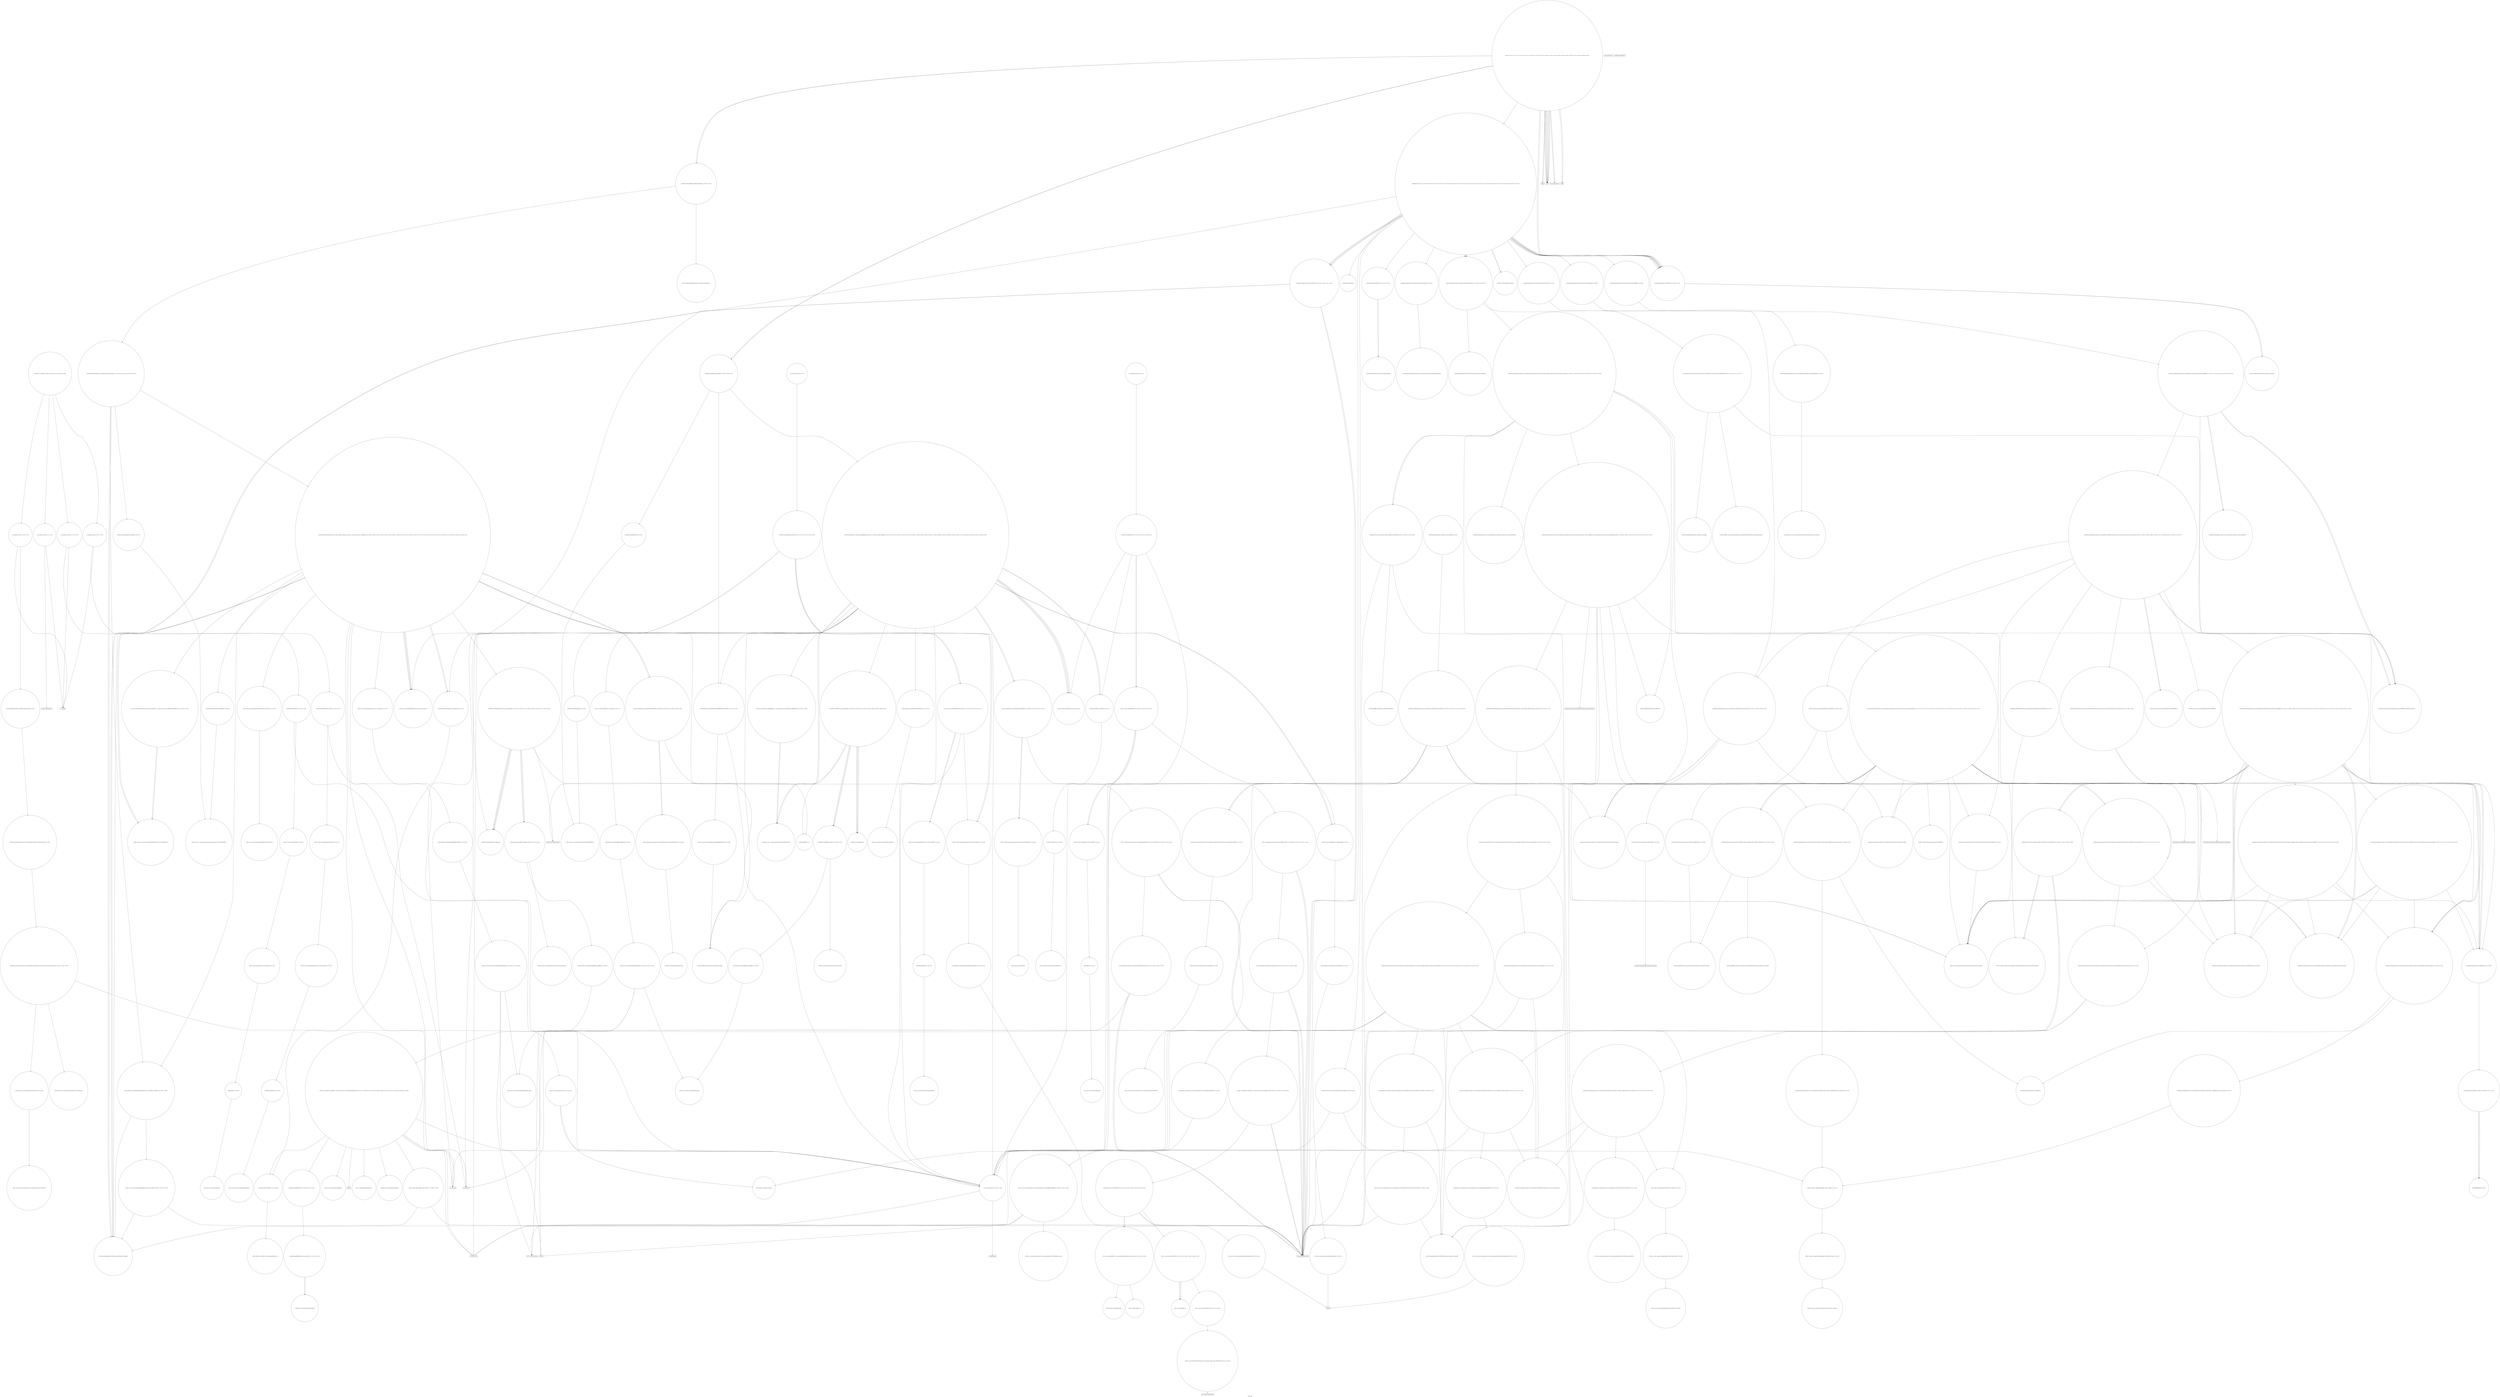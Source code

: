 digraph "Call Graph" {
	label="Call Graph";

	Node0x56372257bca0 [shape=record,shape=circle,label="{__cxx_global_var_init|{<s0>1|<s1>2}}"];
	Node0x56372257bca0:s0 -> Node0x56372257bd20[color=black];
	Node0x56372257bca0:s1 -> Node0x563722aa5620[color=black];
	Node0x563722aacee0 [shape=record,shape=circle,label="{_ZNKSt6vectorISt4pairIiiESaIS1_EE8max_sizeEv|{<s0>342|<s1>343}}"];
	Node0x563722aacee0:s0 -> Node0x563722aad0e0[color=black];
	Node0x563722aacee0:s1 -> Node0x563722aad060[color=black];
	Node0x563722aa6d20 [shape=record,shape=circle,label="{_ZN9__gnu_cxx13new_allocatorIiE10deallocateEPim|{<s0>156}}"];
	Node0x563722aa6d20:s0 -> Node0x563722aa84c0[color=black];
	Node0x563722aa5ba0 [shape=record,shape=circle,label="{_ZNSt6vectorIiSaIiEED2Ev|{<s0>22|<s1>23|<s2>24|<s3>25|<s4>26}}"];
	Node0x563722aa5ba0:s0 -> Node0x563722aa91c0[color=black];
	Node0x563722aa5ba0:s1 -> Node0x563722aa9140[color=black];
	Node0x563722aa5ba0:s2 -> Node0x563722aa9240[color=black];
	Node0x563722aa5ba0:s3 -> Node0x563722aa9240[color=black];
	Node0x563722aa5ba0:s4 -> Node0x563722aa6aa0[color=black];
	Node0x563722aa95c0 [shape=record,shape=circle,label="{_ZSt10_ConstructISt4pairIiiEJS1_EEvPT_DpOT0_|{<s0>368|<s1>369}}"];
	Node0x563722aa95c0:s0 -> Node0x563722aa8740[color=black];
	Node0x563722aa95c0:s1 -> Node0x563722aa60a0[color=black];
	Node0x563722aa7420 [shape=record,shape=circle,label="{_ZNSt8_Rb_treeISt4pairIS0_IiiES1_ES2_St9_IdentityIS2_ESt4lessIS2_ESaIS2_EE6_M_endEv}"];
	Node0x563722aa62a0 [shape=record,shape=circle,label="{_ZNSt6vectorIiSaIiEEixEm}"];
	Node0x563722aa9cc0 [shape=record,shape=circle,label="{_ZNKSt6vectorIiSaIiEE12_M_check_lenEmPKc|{<s0>399|<s1>400|<s2>401|<s3>402|<s4>403|<s5>404|<s6>405|<s7>406|<s8>407}}"];
	Node0x563722aa9cc0:s0 -> Node0x563722aaa040[color=black];
	Node0x563722aa9cc0:s1 -> Node0x563722aaa0c0[color=black];
	Node0x563722aa9cc0:s2 -> Node0x563722aacf60[color=black];
	Node0x563722aa9cc0:s3 -> Node0x563722aaa0c0[color=black];
	Node0x563722aa9cc0:s4 -> Node0x563722aaa0c0[color=black];
	Node0x563722aa9cc0:s5 -> Node0x563722aacfe0[color=black];
	Node0x563722aa9cc0:s6 -> Node0x563722aaa0c0[color=black];
	Node0x563722aa9cc0:s7 -> Node0x563722aaa040[color=black];
	Node0x563722aa9cc0:s8 -> Node0x563722aaa040[color=black];
	Node0x563722aa7b20 [shape=record,shape=circle,label="{_ZNK9__gnu_cxx16__aligned_membufISt4pairIS1_IiiES2_EE6_M_ptrEv|{<s0>214}}"];
	Node0x563722aa7b20:s0 -> Node0x563722aa7ba0[color=black];
	Node0x563722aa69a0 [shape=record,shape=circle,label="{_ZNSt15_Rb_tree_header8_M_resetEv}"];
	Node0x563722aaa3c0 [shape=record,shape=circle,label="{_ZN9__gnu_cxx13new_allocatorIiE8allocateEmPKv|{<s0>420|<s1>421|<s2>422}}"];
	Node0x563722aaa3c0:s0 -> Node0x563722aaa240[color=black];
	Node0x563722aaa3c0:s1 -> Node0x563722aaba60[color=black];
	Node0x563722aaa3c0:s2 -> Node0x563722aabae0[color=black];
	Node0x563722aaba60 [shape=record,shape=Mrecord,label="{_ZSt17__throw_bad_allocv}"];
	Node0x563722aa80c0 [shape=record,shape=circle,label="{_ZNSt16allocator_traitsISaISt13_Rb_tree_nodeISt4pairIS1_IiiES2_EEEE7destroyIS3_EEvRS5_PT_|{<s0>124}}"];
	Node0x563722aa80c0:s0 -> Node0x563722aa8240[color=black];
	Node0x563722aaaac0 [shape=record,shape=circle,label="{_ZNSt13move_iteratorIPiEC2ES0_}"];
	Node0x563722aac160 [shape=record,shape=circle,label="{_ZNSt8_Rb_treeISt4pairIS0_IiiES1_ES2_St9_IdentityIS2_ESt4lessIS2_ESaIS2_EE5eraseERKS2_|{<s0>241|<s1>242|<s2>243|<s3>244|<s4>245|<s5>246}}"];
	Node0x563722aac160:s0 -> Node0x563722aac1e0[color=black];
	Node0x563722aac160:s1 -> Node0x563722aac260[color=black];
	Node0x563722aac160:s2 -> Node0x563722aabee0[color=black];
	Node0x563722aac160:s3 -> Node0x563722aabee0[color=black];
	Node0x563722aac160:s4 -> Node0x563722aac2e0[color=black];
	Node0x563722aac160:s5 -> Node0x563722aac260[color=black];
	Node0x563722aa87c0 [shape=record,shape=circle,label="{_ZNSt12_Vector_baseISt4pairIiiESaIS1_EEC2Ev|{<s0>130}}"];
	Node0x563722aa87c0:s0 -> Node0x563722aa8840[color=black];
	Node0x563722aac860 [shape=record,shape=circle,label="{_ZNSt6vectorISt4pairIiiESaIS1_EE12emplace_backIJS1_EEEvDpOT_|{<s0>292|<s1>293|<s2>294|<s3>295|<s4>296}}"];
	Node0x563722aac860:s0 -> Node0x563722aa8740[color=black];
	Node0x563722aac860:s1 -> Node0x563722aac960[color=black];
	Node0x563722aac860:s2 -> Node0x563722aaca60[color=black];
	Node0x563722aac860:s3 -> Node0x563722aa8740[color=black];
	Node0x563722aac860:s4 -> Node0x563722aac9e0[color=black];
	Node0x563722aa8ec0 [shape=record,shape=circle,label="{_ZN9__gnu_cxx13new_allocatorISt4pairIiiEED2Ev}"];
	Node0x56372257bd20 [shape=record,shape=Mrecord,label="{_ZNSt8ios_base4InitC1Ev}"];
	Node0x563722aacf60 [shape=record,shape=Mrecord,label="{_ZSt20__throw_length_errorPKc}"];
	Node0x563722aa6da0 [shape=record,shape=circle,label="{_ZNSaIiED2Ev|{<s0>157}}"];
	Node0x563722aa6da0:s0 -> Node0x563722aa6e20[color=black];
	Node0x563722aa5c20 [shape=record,shape=circle,label="{_Z8dijkstraiiii|{<s0>27|<s1>28|<s2>29|<s3>30|<s4>31|<s5>32|<s6>33|<s7>34|<s8>35|<s9>36|<s10>37|<s11>38|<s12>39|<s13>40|<s14>41|<s15>42|<s16>43|<s17>44|<s18>45|<s19>46|<s20>47|<s21>48|<s22>49|<s23>50|<s24>51|<s25>52}}"];
	Node0x563722aa5c20:s0 -> Node0x563722aa5ca0[color=black];
	Node0x563722aa5c20:s1 -> Node0x563722aa5da0[color=black];
	Node0x563722aa5c20:s2 -> Node0x563722aa5e20[color=black];
	Node0x563722aa5c20:s3 -> Node0x563722aa5ea0[color=black];
	Node0x563722aa5c20:s4 -> Node0x563722aa5d20[color=black];
	Node0x563722aa5c20:s5 -> Node0x563722aa5f20[color=black];
	Node0x563722aa5c20:s6 -> Node0x563722aa5fa0[color=black];
	Node0x563722aa5c20:s7 -> Node0x563722aa6020[color=black];
	Node0x563722aa5c20:s8 -> Node0x563722aa60a0[color=black];
	Node0x563722aa5c20:s9 -> Node0x563722aa6120[color=black];
	Node0x563722aa5c20:s10 -> Node0x563722aa5e20[color=black];
	Node0x563722aa5c20:s11 -> Node0x563722aa5e20[color=black];
	Node0x563722aa5c20:s12 -> Node0x563722aa5ea0[color=black];
	Node0x563722aa5c20:s13 -> Node0x563722aa5d20[color=black];
	Node0x563722aa5c20:s14 -> Node0x563722aa5e20[color=black];
	Node0x563722aa5c20:s15 -> Node0x563722aa5e20[color=black];
	Node0x563722aa5c20:s16 -> Node0x563722aa5ea0[color=black];
	Node0x563722aa5c20:s17 -> Node0x563722aa5d20[color=black];
	Node0x563722aa5c20:s18 -> Node0x563722aa61a0[color=black];
	Node0x563722aa5c20:s19 -> Node0x563722aa6220[color=black];
	Node0x563722aa5c20:s20 -> Node0x563722aa6220[color=black];
	Node0x563722aa5c20:s21 -> Node0x563722aa62a0[color=black];
	Node0x563722aa5c20:s22 -> Node0x563722aa5e20[color=black];
	Node0x563722aa5c20:s23 -> Node0x563722aa5e20[color=black];
	Node0x563722aa5c20:s24 -> Node0x563722aa5ea0[color=black];
	Node0x563722aa5c20:s25 -> Node0x563722aa5d20[color=black];
	Node0x563722aa9640 [shape=record,shape=circle,label="{_ZSt11__addressofISt4pairIiiEEPT_RS2_}"];
	Node0x563722aa74a0 [shape=record,shape=circle,label="{_ZNKSt4lessISt4pairIS0_IiiES1_EEclERKS2_S5_|{<s0>199}}"];
	Node0x563722aa74a0:s0 -> Node0x563722aa78a0[color=black];
	Node0x563722aa6320 [shape=record,shape=circle,label="{main|{<s0>70|<s1>71|<s2>72|<s3>73|<s4>74|<s5>75|<s6>76|<s7>77|<s8>78|<s9>79|<s10>80|<s11>81|<s12>82|<s13>83|<s14>84|<s15>85|<s16>86|<s17>87|<s18>88|<s19>89|<s20>90}}"];
	Node0x563722aa6320:s0 -> Node0x563722aa63a0[color=black];
	Node0x563722aa6320:s1 -> Node0x563722aa63a0[color=black];
	Node0x563722aa6320:s2 -> Node0x563722aa6420[color=black];
	Node0x563722aa6320:s3 -> Node0x563722aa64a0[color=black];
	Node0x563722aa6320:s4 -> Node0x563722aa64a0[color=black];
	Node0x563722aa6320:s5 -> Node0x563722aa6420[color=black];
	Node0x563722aa6320:s6 -> Node0x563722aa6420[color=black];
	Node0x563722aa6320:s7 -> Node0x563722aa6420[color=black];
	Node0x563722aa6320:s8 -> Node0x563722aa6420[color=black];
	Node0x563722aa6320:s9 -> Node0x563722aa6420[color=black];
	Node0x563722aa6320:s10 -> Node0x563722aa5e20[color=black];
	Node0x563722aa6320:s11 -> Node0x563722aa6520[color=black];
	Node0x563722aa6320:s12 -> Node0x563722aa5e20[color=black];
	Node0x563722aa6320:s13 -> Node0x563722aa6520[color=black];
	Node0x563722aa6320:s14 -> Node0x563722aa65a0[color=black];
	Node0x563722aa6320:s15 -> Node0x563722aa65a0[color=black];
	Node0x563722aa6320:s16 -> Node0x563722aa6620[color=black];
	Node0x563722aa6320:s17 -> Node0x563722aa6420[color=black];
	Node0x563722aa6320:s18 -> Node0x563722aa6420[color=black];
	Node0x563722aa6320:s19 -> Node0x563722aa5c20[color=black];
	Node0x563722aa6320:s20 -> Node0x563722aa6620[color=black];
	Node0x563722aa9d40 [shape=record,shape=circle,label="{_ZN9__gnu_cxxmiIPiSt6vectorIiSaIiEEEENS_17__normal_iteratorIT_T0_E15difference_typeERKS8_SB_|{<s0>408|<s1>409}}"];
	Node0x563722aa9d40:s0 -> Node0x563722aa9f40[color=black];
	Node0x563722aa9d40:s1 -> Node0x563722aa9f40[color=black];
	Node0x563722aa7ba0 [shape=record,shape=circle,label="{_ZNK9__gnu_cxx16__aligned_membufISt4pairIS1_IiiES2_EE7_M_addrEv}"];
	Node0x563722aa6a20 [shape=record,shape=Mrecord,label="{__gxx_personality_v0}"];
	Node0x563722aaa440 [shape=record,shape=circle,label="{_ZSt22__uninitialized_copy_aISt13move_iteratorIPiES1_iET0_T_S4_S3_RSaIT1_E|{<s0>423|<s1>424|<s2>425}}"];
	Node0x563722aaa440:s0 -> Node0x563722aa60a0[color=black];
	Node0x563722aaa440:s1 -> Node0x563722aa60a0[color=black];
	Node0x563722aaa440:s2 -> Node0x563722aaa540[color=black];
	Node0x563722aabae0 [shape=record,shape=Mrecord,label="{_Znwm}"];
	Node0x563722aa8140 [shape=record,shape=circle,label="{_ZNSt8_Rb_treeISt4pairIS0_IiiES1_ES2_St9_IdentityIS2_ESt4lessIS2_ESaIS2_EE21_M_get_Node_allocatorEv}"];
	Node0x563722aaab40 [shape=record,shape=circle,label="{_ZN9__gnu_cxx13new_allocatorIiE7destroyIiEEvPT_}"];
	Node0x563722aac1e0 [shape=record,shape=circle,label="{_ZNSt8_Rb_treeISt4pairIS0_IiiES1_ES2_St9_IdentityIS2_ESt4lessIS2_ESaIS2_EE11equal_rangeERKS2_|{<s0>247|<s1>248|<s2>249|<s3>250|<s4>251|<s5>252|<s6>253|<s7>254|<s8>255|<s9>256|<s10>257|<s11>258|<s12>259|<s13>260|<s14>261|<s15>262}}"];
	Node0x563722aac1e0:s0 -> Node0x563722aa7d40[color=black];
	Node0x563722aac1e0:s1 -> Node0x563722aa7420[color=black];
	Node0x563722aac1e0:s2 -> Node0x563722aa7520[color=black];
	Node0x563722aac1e0:s3 -> Node0x563722aa74a0[color=black];
	Node0x563722aac1e0:s4 -> Node0x563722aa7e40[color=black];
	Node0x563722aac1e0:s5 -> Node0x563722aa7520[color=black];
	Node0x563722aac1e0:s6 -> Node0x563722aa74a0[color=black];
	Node0x563722aac1e0:s7 -> Node0x563722aa7ec0[color=black];
	Node0x563722aac1e0:s8 -> Node0x563722aa7ec0[color=black];
	Node0x563722aac1e0:s9 -> Node0x563722aa7e40[color=black];
	Node0x563722aac1e0:s10 -> Node0x563722aac360[color=black];
	Node0x563722aac1e0:s11 -> Node0x563722aac3e0[color=black];
	Node0x563722aac1e0:s12 -> Node0x563722aac460[color=black];
	Node0x563722aac1e0:s13 -> Node0x563722aa73a0[color=black];
	Node0x563722aac1e0:s14 -> Node0x563722aa73a0[color=black];
	Node0x563722aac1e0:s15 -> Node0x563722aac460[color=black];
	Node0x563722aa8840 [shape=record,shape=circle,label="{_ZNSt12_Vector_baseISt4pairIiiESaIS1_EE12_Vector_implC2Ev|{<s0>131}}"];
	Node0x563722aa8840:s0 -> Node0x563722aa88c0[color=black];
	Node0x563722aac8e0 [shape=record,shape=circle,label="{_ZSt4moveIRSt4pairIiiEEONSt16remove_referenceIT_E4typeEOS4_}"];
	Node0x563722aa8f40 [shape=record,shape=circle,label="{_ZNSt12_Vector_baseIiSaIiEEC2Ev|{<s0>144}}"];
	Node0x563722aa8f40:s0 -> Node0x563722aa8fc0[color=black];
	Node0x563722aa55a0 [shape=record,shape=Mrecord,label="{_ZNSt8ios_base4InitD1Ev}"];
	Node0x563722aacfe0 [shape=record,shape=circle,label="{_ZSt3maxImERKT_S2_S2_}"];
	Node0x563722aa6e20 [shape=record,shape=circle,label="{_ZN9__gnu_cxx13new_allocatorIiED2Ev}"];
	Node0x563722aa5ca0 [shape=record,shape=circle,label="{_ZNSt3setISt4pairIS0_IiiES1_ESt4lessIS2_ESaIS2_EE5clearEv|{<s0>53}}"];
	Node0x563722aa5ca0:s0 -> Node0x563722aa6ea0[color=black];
	Node0x563722aa96c0 [shape=record,shape=circle,label="{_ZNKSt13move_iteratorIPSt4pairIiiEEdeEv}"];
	Node0x563722aa7520 [shape=record,shape=circle,label="{_ZNSt8_Rb_treeISt4pairIS0_IiiES1_ES2_St9_IdentityIS2_ESt4lessIS2_ESaIS2_EE6_S_keyEPKSt13_Rb_tree_nodeIS2_E|{<s0>200|<s1>201}}"];
	Node0x563722aa7520:s0 -> Node0x563722aa7a20[color=black];
	Node0x563722aa7520:s1 -> Node0x563722aa79a0[color=black];
	Node0x563722aa63a0 [shape=record,shape=Mrecord,label="{freopen}"];
	Node0x563722aa9dc0 [shape=record,shape=circle,label="{_ZNSt6vectorIiSaIiEE5beginEv|{<s0>410}}"];
	Node0x563722aa9dc0:s0 -> Node0x563722aaa2c0[color=black];
	Node0x563722aa7c20 [shape=record,shape=circle,label="{_ZSt7forwardIRPSt13_Rb_tree_nodeISt4pairIS1_IiiES2_EEEOT_RNSt16remove_referenceIS7_E4typeE}"];
	Node0x563722aa6aa0 [shape=record,shape=circle,label="{__clang_call_terminate|{<s0>103|<s1>104}}"];
	Node0x563722aa6aa0:s0 -> Node0x563722aa6b20[color=black];
	Node0x563722aa6aa0:s1 -> Node0x563722aa6ba0[color=black];
	Node0x563722aaa4c0 [shape=record,shape=circle,label="{_ZSt32__make_move_if_noexcept_iteratorIiSt13move_iteratorIPiEET0_PT_|{<s0>426}}"];
	Node0x563722aaa4c0:s0 -> Node0x563722aaaac0[color=black];
	Node0x563722aabb60 [shape=record,shape=circle,label="{_ZNSt16allocator_traitsISaISt13_Rb_tree_nodeISt4pairIS1_IiiES2_EEEE9constructIS3_JS3_EEEvRS5_PT_DpOT0_|{<s0>236|<s1>237}}"];
	Node0x563722aabb60:s0 -> Node0x563722aa72a0[color=black];
	Node0x563722aabb60:s1 -> Node0x563722aabce0[color=black];
	Node0x563722aa81c0 [shape=record,shape=circle,label="{_ZNSt13_Rb_tree_nodeISt4pairIS0_IiiES1_EE9_M_valptrEv|{<s0>125}}"];
	Node0x563722aa81c0:s0 -> Node0x563722aa82c0[color=black];
	Node0x563722aaabc0 [shape=record,shape=circle,label="{_GLOBAL__sub_I_sgtlaugh_1_0.cpp|{<s0>446|<s1>447|<s2>448|<s3>449}}"];
	Node0x563722aaabc0:s0 -> Node0x56372257bca0[color=black];
	Node0x563722aaabc0:s1 -> Node0x563722aa56a0[color=black];
	Node0x563722aaabc0:s2 -> Node0x563722aa5820[color=black];
	Node0x563722aaabc0:s3 -> Node0x563722aa5a20[color=black];
	Node0x563722aac260 [shape=record,shape=circle,label="{_ZNKSt8_Rb_treeISt4pairIS0_IiiES1_ES2_St9_IdentityIS2_ESt4lessIS2_ESaIS2_EE4sizeEv}"];
	Node0x563722aa88c0 [shape=record,shape=circle,label="{_ZNSaISt4pairIiiEEC2Ev|{<s0>132}}"];
	Node0x563722aa88c0:s0 -> Node0x563722aa8940[color=black];
	Node0x563722aac960 [shape=record,shape=circle,label="{_ZNSt16allocator_traitsISaISt4pairIiiEEE9constructIS1_JS1_EEEvRS2_PT_DpOT0_|{<s0>297|<s1>298}}"];
	Node0x563722aac960:s0 -> Node0x563722aa8740[color=black];
	Node0x563722aac960:s1 -> Node0x563722aacae0[color=black];
	Node0x563722aa8fc0 [shape=record,shape=circle,label="{_ZNSt12_Vector_baseIiSaIiEE12_Vector_implC2Ev|{<s0>145}}"];
	Node0x563722aa8fc0:s0 -> Node0x563722aa9040[color=black];
	Node0x563722aa5620 [shape=record,shape=Mrecord,label="{__cxa_atexit}"];
	Node0x563722aad060 [shape=record,shape=circle,label="{_ZNSt16allocator_traitsISaISt4pairIiiEEE8max_sizeERKS2_|{<s0>344}}"];
	Node0x563722aad060:s0 -> Node0x563722aad160[color=black];
	Node0x563722aa6ea0 [shape=record,shape=circle,label="{_ZNSt8_Rb_treeISt4pairIS0_IiiES1_ES2_St9_IdentityIS2_ESt4lessIS2_ESaIS2_EE5clearEv|{<s0>158|<s1>159|<s2>160|<s3>161}}"];
	Node0x563722aa6ea0:s0 -> Node0x563722aa7d40[color=black];
	Node0x563722aa6ea0:s1 -> Node0x563722aa7cc0[color=black];
	Node0x563722aa6ea0:s2 -> Node0x563722aa69a0[color=black];
	Node0x563722aa6ea0:s3 -> Node0x563722aa6aa0[color=black];
	Node0x563722aa5d20 [shape=record,shape=circle,label="{_ZNSt3setISt4pairIS0_IiiES1_ESt4lessIS2_ESaIS2_EE6insertEOS2_|{<s0>54|<s1>55|<s2>56}}"];
	Node0x563722aa5d20:s0 -> Node0x563722aa6fa0[color=black];
	Node0x563722aa5d20:s1 -> Node0x563722aa6f20[color=black];
	Node0x563722aa5d20:s2 -> Node0x563722aa7020[color=black];
	Node0x563722aa9740 [shape=record,shape=circle,label="{_ZNSt13move_iteratorIPSt4pairIiiEEppEv}"];
	Node0x563722aa75a0 [shape=record,shape=circle,label="{_ZNKSt17_Rb_tree_iteratorISt4pairIS0_IiiES1_EEeqERKS3_}"];
	Node0x563722aa6420 [shape=record,shape=Mrecord,label="{scanf}"];
	Node0x563722aa9e40 [shape=record,shape=circle,label="{_ZNSt12_Vector_baseIiSaIiEE11_M_allocateEm|{<s0>411}}"];
	Node0x563722aa9e40:s0 -> Node0x563722aaa340[color=black];
	Node0x563722aab4e0 [shape=record,shape=circle,label="{_ZSt7forwardIRPSt18_Rb_tree_node_baseEOT_RNSt16remove_referenceIS3_E4typeE}"];
	Node0x563722aa6b20 [shape=record,shape=Mrecord,label="{__cxa_begin_catch}"];
	Node0x563722aaa540 [shape=record,shape=circle,label="{_ZSt18uninitialized_copyISt13move_iteratorIPiES1_ET0_T_S4_S3_|{<s0>427|<s1>428|<s2>429}}"];
	Node0x563722aaa540:s0 -> Node0x563722aa60a0[color=black];
	Node0x563722aaa540:s1 -> Node0x563722aa60a0[color=black];
	Node0x563722aaa540:s2 -> Node0x563722aaa5c0[color=black];
	Node0x563722aabbe0 [shape=record,shape=Mrecord,label="{__cxa_rethrow}"];
	Node0x563722aa8240 [shape=record,shape=circle,label="{_ZN9__gnu_cxx13new_allocatorISt13_Rb_tree_nodeISt4pairIS2_IiiES3_EEE7destroyIS4_EEvPT_}"];
	Node0x563722aac2e0 [shape=record,shape=circle,label="{_ZNSt8_Rb_treeISt4pairIS0_IiiES1_ES2_St9_IdentityIS2_ESt4lessIS2_ESaIS2_EE12_M_erase_auxESt23_Rb_tree_const_iteratorIS2_ESA_|{<s0>263|<s1>264|<s2>265|<s3>266|<s4>267|<s5>268|<s6>269|<s7>270|<s8>271|<s9>272}}"];
	Node0x563722aac2e0:s0 -> Node0x563722aa7620[color=black];
	Node0x563722aac2e0:s1 -> Node0x563722aabee0[color=black];
	Node0x563722aac2e0:s2 -> Node0x563722aac4e0[color=black];
	Node0x563722aac2e0:s3 -> Node0x563722aac560[color=black];
	Node0x563722aac2e0:s4 -> Node0x563722aabee0[color=black];
	Node0x563722aac2e0:s5 -> Node0x563722aac4e0[color=black];
	Node0x563722aac2e0:s6 -> Node0x563722aa6ea0[color=black];
	Node0x563722aac2e0:s7 -> Node0x563722aac5e0[color=black];
	Node0x563722aac2e0:s8 -> Node0x563722aac6e0[color=black];
	Node0x563722aac2e0:s9 -> Node0x563722aac660[color=black];
	Node0x563722aa8940 [shape=record,shape=circle,label="{_ZN9__gnu_cxx13new_allocatorISt4pairIiiEEC2Ev}"];
	Node0x563722aac9e0 [shape=record,shape=circle,label="{_ZNSt6vectorISt4pairIiiESaIS1_EE17_M_realloc_insertIJS1_EEEvN9__gnu_cxx17__normal_iteratorIPS1_S3_EEDpOT_|{<s0>299|<s1>300|<s2>301|<s3>302|<s4>303|<s5>304|<s6>305|<s7>306|<s8>307|<s9>308|<s10>309|<s11>310|<s12>311|<s13>312|<s14>313|<s15>314|<s16>315|<s17>316|<s18>317|<s19>318|<s20>319|<s21>320|<s22>321}}"];
	Node0x563722aac9e0:s0 -> Node0x563722aacb60[color=black];
	Node0x563722aac9e0:s1 -> Node0x563722aacc60[color=black];
	Node0x563722aac9e0:s2 -> Node0x563722aacbe0[color=black];
	Node0x563722aac9e0:s3 -> Node0x563722aacce0[color=black];
	Node0x563722aac9e0:s4 -> Node0x563722aa8740[color=black];
	Node0x563722aac9e0:s5 -> Node0x563722aac960[color=black];
	Node0x563722aac9e0:s6 -> Node0x563722aacde0[color=black];
	Node0x563722aac9e0:s7 -> Node0x563722aa8a40[color=black];
	Node0x563722aac9e0:s8 -> Node0x563722aacd60[color=black];
	Node0x563722aac9e0:s9 -> Node0x563722aacde0[color=black];
	Node0x563722aac9e0:s10 -> Node0x563722aa8a40[color=black];
	Node0x563722aac9e0:s11 -> Node0x563722aacd60[color=black];
	Node0x563722aac9e0:s12 -> Node0x563722aa6b20[color=black];
	Node0x563722aac9e0:s13 -> Node0x563722aace60[color=black];
	Node0x563722aac9e0:s14 -> Node0x563722aabc60[color=black];
	Node0x563722aac9e0:s15 -> Node0x563722aa8a40[color=black];
	Node0x563722aac9e0:s16 -> Node0x563722aa89c0[color=black];
	Node0x563722aac9e0:s17 -> Node0x563722aa8c40[color=black];
	Node0x563722aac9e0:s18 -> Node0x563722aabbe0[color=black];
	Node0x563722aac9e0:s19 -> Node0x563722aa8a40[color=black];
	Node0x563722aac9e0:s20 -> Node0x563722aa89c0[color=black];
	Node0x563722aac9e0:s21 -> Node0x563722aa8c40[color=black];
	Node0x563722aac9e0:s22 -> Node0x563722aa6aa0[color=black];
	Node0x563722aa9040 [shape=record,shape=circle,label="{_ZNSaIiEC2Ev|{<s0>146}}"];
	Node0x563722aa9040:s0 -> Node0x563722aa90c0[color=black];
	Node0x563722aa56a0 [shape=record,shape=circle,label="{__cxx_global_var_init.1|{<s0>3|<s1>4}}"];
	Node0x563722aa56a0:s0 -> Node0x563722aa5720[color=black];
	Node0x563722aa56a0:s1 -> Node0x563722aa5620[color=black];
	Node0x563722aad0e0 [shape=record,shape=circle,label="{_ZNKSt12_Vector_baseISt4pairIiiESaIS1_EE19_M_get_Tp_allocatorEv}"];
	Node0x563722aa6f20 [shape=record,shape=circle,label="{_ZNSt8_Rb_treeISt4pairIS0_IiiES1_ES2_St9_IdentityIS2_ESt4lessIS2_ESaIS2_EE16_M_insert_uniqueIS2_EES0_ISt17_Rb_tree_iteratorIS2_EbEOT_|{<s0>162|<s1>163|<s2>164|<s3>165|<s4>166|<s5>167|<s6>168|<s7>169}}"];
	Node0x563722aa6f20:s0 -> Node0x563722aa7120[color=black];
	Node0x563722aa6f20:s1 -> Node0x563722aa70a0[color=black];
	Node0x563722aa6f20:s2 -> Node0x563722aa71a0[color=black];
	Node0x563722aa6f20:s3 -> Node0x563722aa72a0[color=black];
	Node0x563722aa6f20:s4 -> Node0x563722aa7220[color=black];
	Node0x563722aa6f20:s5 -> Node0x563722aa7320[color=black];
	Node0x563722aa6f20:s6 -> Node0x563722aa73a0[color=black];
	Node0x563722aa6f20:s7 -> Node0x563722aa7320[color=black];
	Node0x563722aa5da0 [shape=record,shape=circle,label="{_ZNSt4pairIiiEC2IiiLb1EEEOT_OT0_|{<s0>57|<s1>58}}"];
	Node0x563722aa5da0:s0 -> Node0x563722aa8640[color=black];
	Node0x563722aa5da0:s1 -> Node0x563722aa8640[color=black];
	Node0x563722aa97c0 [shape=record,shape=Mrecord,label="{llvm.trap}"];
	Node0x563722aa7620 [shape=record,shape=circle,label="{_ZNSt8_Rb_treeISt4pairIS0_IiiES1_ES2_St9_IdentityIS2_ESt4lessIS2_ESaIS2_EE5beginEv|{<s0>202}}"];
	Node0x563722aa7620:s0 -> Node0x563722aa73a0[color=black];
	Node0x563722aa64a0 [shape=record,shape=Mrecord,label="{llvm.memset.p0i8.i64}"];
	Node0x563722aa9ec0 [shape=record,shape=circle,label="{_ZSt34__uninitialized_move_if_noexcept_aIPiS0_SaIiEET0_T_S3_S2_RT1_|{<s0>412|<s1>413|<s2>414}}"];
	Node0x563722aa9ec0:s0 -> Node0x563722aaa4c0[color=black];
	Node0x563722aa9ec0:s1 -> Node0x563722aaa4c0[color=black];
	Node0x563722aa9ec0:s2 -> Node0x563722aaa440[color=black];
	Node0x563722aab560 [shape=record,shape=Mrecord,label="{_ZSt18_Rb_tree_decrementPSt18_Rb_tree_node_base}"];
	Node0x563722aa6ba0 [shape=record,shape=Mrecord,label="{_ZSt9terminatev}"];
	Node0x563722aaa5c0 [shape=record,shape=circle,label="{_ZNSt20__uninitialized_copyILb1EE13__uninit_copyISt13move_iteratorIPiES3_EET0_T_S6_S5_|{<s0>430|<s1>431|<s2>432}}"];
	Node0x563722aaa5c0:s0 -> Node0x563722aa60a0[color=black];
	Node0x563722aaa5c0:s1 -> Node0x563722aa60a0[color=black];
	Node0x563722aaa5c0:s2 -> Node0x563722aaa640[color=black];
	Node0x563722aabc60 [shape=record,shape=Mrecord,label="{__cxa_end_catch}"];
	Node0x563722aa82c0 [shape=record,shape=circle,label="{_ZN9__gnu_cxx16__aligned_membufISt4pairIS1_IiiES2_EE6_M_ptrEv|{<s0>126}}"];
	Node0x563722aa82c0:s0 -> Node0x563722aa8340[color=black];
	Node0x563722aac360 [shape=record,shape=circle,label="{_ZNSt8_Rb_treeISt4pairIS0_IiiES1_ES2_St9_IdentityIS2_ESt4lessIS2_ESaIS2_EE14_M_lower_boundEPSt13_Rb_tree_nodeIS2_EPSt18_Rb_tree_node_baseRKS2_|{<s0>273|<s1>274|<s2>275|<s3>276|<s4>277}}"];
	Node0x563722aac360:s0 -> Node0x563722aa7520[color=black];
	Node0x563722aac360:s1 -> Node0x563722aa74a0[color=black];
	Node0x563722aac360:s2 -> Node0x563722aa7ec0[color=black];
	Node0x563722aac360:s3 -> Node0x563722aa7e40[color=black];
	Node0x563722aac360:s4 -> Node0x563722aa73a0[color=black];
	Node0x563722aa89c0 [shape=record,shape=circle,label="{_ZSt8_DestroyIPSt4pairIiiES1_EvT_S3_RSaIT0_E|{<s0>133}}"];
	Node0x563722aa89c0:s0 -> Node0x563722aa8b40[color=black];
	Node0x563722aaca60 [shape=record,shape=circle,label="{_ZNSt6vectorISt4pairIiiESaIS1_EE3endEv|{<s0>322}}"];
	Node0x563722aaca60:s0 -> Node0x563722aad1e0[color=black];
	Node0x563722aa90c0 [shape=record,shape=circle,label="{_ZN9__gnu_cxx13new_allocatorIiEC2Ev}"];
	Node0x563722aa5720 [shape=record,shape=circle,label="{_ZNSt3setISt4pairIS0_IiiES1_ESt4lessIS2_ESaIS2_EEC2Ev|{<s0>5}}"];
	Node0x563722aa5720:s0 -> Node0x563722aa66a0[color=black];
	Node0x563722aad160 [shape=record,shape=circle,label="{_ZNK9__gnu_cxx13new_allocatorISt4pairIiiEE8max_sizeEv}"];
	Node0x563722aa6fa0 [shape=record,shape=circle,label="{_ZSt4moveIRSt4pairIS0_IiiES1_EEONSt16remove_referenceIT_E4typeEOS5_}"];
	Node0x563722aa5e20 [shape=record,shape=circle,label="{_ZNSt4pairIiiEC2IRiS2_Lb1EEEOT_OT0_|{<s0>59|<s1>60}}"];
	Node0x563722aa5e20:s0 -> Node0x563722aa86c0[color=black];
	Node0x563722aa5e20:s1 -> Node0x563722aa86c0[color=black];
	Node0x563722aa9840 [shape=record,shape=circle,label="{_ZSteqIPSt4pairIiiEEbRKSt13move_iteratorIT_ES7_|{<s0>370|<s1>371}}"];
	Node0x563722aa9840:s0 -> Node0x563722aa98c0[color=black];
	Node0x563722aa9840:s1 -> Node0x563722aa98c0[color=black];
	Node0x563722aa76a0 [shape=record,shape=circle,label="{_ZNSt4pairIPSt18_Rb_tree_node_baseS1_EC2IRPSt13_Rb_tree_nodeIS_IS_IiiES5_EERS1_Lb1EEEOT_OT0_|{<s0>203|<s1>204}}"];
	Node0x563722aa76a0:s0 -> Node0x563722aa7c20[color=black];
	Node0x563722aa76a0:s1 -> Node0x563722aab4e0[color=black];
	Node0x563722aa6520 [shape=record,shape=circle,label="{_ZNSt6vectorISt4pairIiiESaIS1_EE9push_backEOS1_|{<s0>91|<s1>92}}"];
	Node0x563722aa6520:s0 -> Node0x563722aac8e0[color=black];
	Node0x563722aa6520:s1 -> Node0x563722aac860[color=black];
	Node0x563722aa9f40 [shape=record,shape=circle,label="{_ZNK9__gnu_cxx17__normal_iteratorIPiSt6vectorIiSaIiEEE4baseEv}"];
	Node0x563722aab5e0 [shape=record,shape=circle,label="{_ZNSt8_Rb_treeISt4pairIS0_IiiES1_ES2_St9_IdentityIS2_ESt4lessIS2_ESaIS2_EE8_S_valueEPKSt18_Rb_tree_node_base|{<s0>215}}"];
	Node0x563722aab5e0:s0 -> Node0x563722aa7aa0[color=black];
	Node0x563722aa6c20 [shape=record,shape=circle,label="{_ZNSt8_Rb_treeISt4pairIS0_IiiES1_ES2_St9_IdentityIS2_ESt4lessIS2_ESaIS2_EED2Ev|{<s0>105|<s1>106|<s2>107|<s3>108|<s4>109}}"];
	Node0x563722aa6c20:s0 -> Node0x563722aa7d40[color=black];
	Node0x563722aa6c20:s1 -> Node0x563722aa7cc0[color=black];
	Node0x563722aa6c20:s2 -> Node0x563722aa7dc0[color=black];
	Node0x563722aa6c20:s3 -> Node0x563722aa7dc0[color=black];
	Node0x563722aa6c20:s4 -> Node0x563722aa6aa0[color=black];
	Node0x563722aaa640 [shape=record,shape=circle,label="{_ZSt4copyISt13move_iteratorIPiES1_ET0_T_S4_S3_|{<s0>433|<s1>434|<s2>435|<s3>436|<s4>437}}"];
	Node0x563722aaa640:s0 -> Node0x563722aa60a0[color=black];
	Node0x563722aaa640:s1 -> Node0x563722aaa740[color=black];
	Node0x563722aaa640:s2 -> Node0x563722aa60a0[color=black];
	Node0x563722aaa640:s3 -> Node0x563722aaa740[color=black];
	Node0x563722aaa640:s4 -> Node0x563722aaa6c0[color=black];
	Node0x563722aabce0 [shape=record,shape=circle,label="{_ZN9__gnu_cxx13new_allocatorISt13_Rb_tree_nodeISt4pairIS2_IiiES3_EEE9constructIS4_JS4_EEEvPT_DpOT0_|{<s0>238|<s1>239}}"];
	Node0x563722aabce0:s0 -> Node0x563722aa72a0[color=black];
	Node0x563722aabce0:s1 -> Node0x563722aa60a0[color=black];
	Node0x563722aa8340 [shape=record,shape=circle,label="{_ZN9__gnu_cxx16__aligned_membufISt4pairIS1_IiiES2_EE7_M_addrEv}"];
	Node0x563722aac3e0 [shape=record,shape=circle,label="{_ZNSt8_Rb_treeISt4pairIS0_IiiES1_ES2_St9_IdentityIS2_ESt4lessIS2_ESaIS2_EE14_M_upper_boundEPSt13_Rb_tree_nodeIS2_EPSt18_Rb_tree_node_baseRKS2_|{<s0>278|<s1>279|<s2>280|<s3>281|<s4>282}}"];
	Node0x563722aac3e0:s0 -> Node0x563722aa7520[color=black];
	Node0x563722aac3e0:s1 -> Node0x563722aa74a0[color=black];
	Node0x563722aac3e0:s2 -> Node0x563722aa7ec0[color=black];
	Node0x563722aac3e0:s3 -> Node0x563722aa7e40[color=black];
	Node0x563722aac3e0:s4 -> Node0x563722aa73a0[color=black];
	Node0x563722aa8a40 [shape=record,shape=circle,label="{_ZNSt12_Vector_baseISt4pairIiiESaIS1_EE19_M_get_Tp_allocatorEv}"];
	Node0x563722aacae0 [shape=record,shape=circle,label="{_ZN9__gnu_cxx13new_allocatorISt4pairIiiEE9constructIS2_JS2_EEEvPT_DpOT0_|{<s0>323|<s1>324}}"];
	Node0x563722aacae0:s0 -> Node0x563722aa8740[color=black];
	Node0x563722aacae0:s1 -> Node0x563722aa60a0[color=black];
	Node0x563722aa9140 [shape=record,shape=circle,label="{_ZSt8_DestroyIPiiEvT_S1_RSaIT0_E|{<s0>147}}"];
	Node0x563722aa9140:s0 -> Node0x563722aa92c0[color=black];
	Node0x563722aa57a0 [shape=record,shape=circle,label="{_ZNSt3setISt4pairIS0_IiiES1_ESt4lessIS2_ESaIS2_EED2Ev|{<s0>6}}"];
	Node0x563722aa57a0:s0 -> Node0x563722aa6c20[color=black];
	Node0x563722aad1e0 [shape=record,shape=circle,label="{_ZN9__gnu_cxx17__normal_iteratorIPSt4pairIiiESt6vectorIS2_SaIS2_EEEC2ERKS3_}"];
	Node0x563722aa7020 [shape=record,shape=circle,label="{_ZNSt4pairISt23_Rb_tree_const_iteratorIS_IS_IiiES1_EEbEC2IRSt17_Rb_tree_iteratorIS2_ERbLb1EEEOT_OT0_|{<s0>170|<s1>171|<s2>172}}"];
	Node0x563722aa7020:s0 -> Node0x563722aabe60[color=black];
	Node0x563722aa7020:s1 -> Node0x563722aabee0[color=black];
	Node0x563722aa7020:s2 -> Node0x563722aabf60[color=black];
	Node0x563722aa5ea0 [shape=record,shape=circle,label="{_ZNSt4pairIS_IiiES0_EC2IS0_S0_Lb1EEEOT_OT0_|{<s0>61|<s1>62|<s2>63|<s3>64}}"];
	Node0x563722aa5ea0:s0 -> Node0x563722aa8740[color=black];
	Node0x563722aa5ea0:s1 -> Node0x563722aa60a0[color=black];
	Node0x563722aa5ea0:s2 -> Node0x563722aa8740[color=black];
	Node0x563722aa5ea0:s3 -> Node0x563722aa60a0[color=black];
	Node0x563722aa98c0 [shape=record,shape=circle,label="{_ZNKSt13move_iteratorIPSt4pairIiiEE4baseEv}"];
	Node0x563722aa7720 [shape=record,shape=circle,label="{_ZNSt17_Rb_tree_iteratorISt4pairIS0_IiiES1_EEmmEv|{<s0>205}}"];
	Node0x563722aa7720:s0 -> Node0x563722aab560[color=black];
	Node0x563722aa65a0 [shape=record,shape=circle,label="{_ZNSt6vectorIiSaIiEE9push_backERKi|{<s0>93|<s1>94|<s2>95}}"];
	Node0x563722aa65a0:s0 -> Node0x563722aa9a40[color=black];
	Node0x563722aa65a0:s1 -> Node0x563722aa9b40[color=black];
	Node0x563722aa65a0:s2 -> Node0x563722aa9ac0[color=black];
	Node0x563722aa9fc0 [shape=record,shape=circle,label="{_ZNSt16allocator_traitsISaIiEE7destroyIiEEvRS0_PT_|{<s0>415}}"];
	Node0x563722aa9fc0:s0 -> Node0x563722aaab40[color=black];
	Node0x563722aab660 [shape=record,shape=circle,label="{_ZNKSt8_Rb_treeISt4pairIS0_IiiES1_ES2_St9_IdentityIS2_ESt4lessIS2_ESaIS2_EE11_Alloc_nodeclIS2_EEPSt13_Rb_tree_nodeIS2_EOT_|{<s0>216|<s1>217}}"];
	Node0x563722aab660:s0 -> Node0x563722aa72a0[color=black];
	Node0x563722aab660:s1 -> Node0x563722aab760[color=black];
	Node0x563722aa7cc0 [shape=record,shape=circle,label="{_ZNSt8_Rb_treeISt4pairIS0_IiiES1_ES2_St9_IdentityIS2_ESt4lessIS2_ESaIS2_EE8_M_eraseEPSt13_Rb_tree_nodeIS2_E|{<s0>110|<s1>111|<s2>112|<s3>113}}"];
	Node0x563722aa7cc0:s0 -> Node0x563722aa7e40[color=black];
	Node0x563722aa7cc0:s1 -> Node0x563722aa7cc0[color=black];
	Node0x563722aa7cc0:s2 -> Node0x563722aa7ec0[color=black];
	Node0x563722aa7cc0:s3 -> Node0x563722aa7f40[color=black];
	Node0x563722aaa6c0 [shape=record,shape=circle,label="{_ZSt14__copy_move_a2ILb1EPiS0_ET1_T0_S2_S1_|{<s0>438|<s1>439|<s2>440|<s3>441}}"];
	Node0x563722aaa6c0:s0 -> Node0x563722aaa840[color=black];
	Node0x563722aaa6c0:s1 -> Node0x563722aaa840[color=black];
	Node0x563722aaa6c0:s2 -> Node0x563722aaa840[color=black];
	Node0x563722aaa6c0:s3 -> Node0x563722aaa7c0[color=black];
	Node0x563722aabd60 [shape=record,shape=circle,label="{_ZSt7forwardISt17_Rb_tree_iteratorISt4pairIS1_IiiES2_EEEOT_RNSt16remove_referenceIS5_E4typeE}"];
	Node0x563722aa83c0 [shape=record,shape=circle,label="{_ZNSt16allocator_traitsISaISt13_Rb_tree_nodeISt4pairIS1_IiiES2_EEEE10deallocateERS5_PS4_m|{<s0>127}}"];
	Node0x563722aa83c0:s0 -> Node0x563722aa8440[color=black];
	Node0x563722aac460 [shape=record,shape=circle,label="{_ZNSt4pairISt17_Rb_tree_iteratorIS_IS_IiiES1_EES3_EC2IS3_S3_Lb1EEEOT_OT0_|{<s0>283|<s1>284|<s2>285|<s3>286}}"];
	Node0x563722aac460:s0 -> Node0x563722aabd60[color=black];
	Node0x563722aac460:s1 -> Node0x563722aa60a0[color=black];
	Node0x563722aac460:s2 -> Node0x563722aabd60[color=black];
	Node0x563722aac460:s3 -> Node0x563722aa60a0[color=black];
	Node0x563722aa8ac0 [shape=record,shape=circle,label="{_ZNSt12_Vector_baseISt4pairIiiESaIS1_EED2Ev|{<s0>134|<s1>135|<s2>136|<s3>137}}"];
	Node0x563722aa8ac0:s0 -> Node0x563722aa8c40[color=black];
	Node0x563722aa8ac0:s1 -> Node0x563722aa8cc0[color=black];
	Node0x563722aa8ac0:s2 -> Node0x563722aa8cc0[color=black];
	Node0x563722aa8ac0:s3 -> Node0x563722aa6aa0[color=black];
	Node0x563722aacb60 [shape=record,shape=circle,label="{_ZNKSt6vectorISt4pairIiiESaIS1_EE12_M_check_lenEmPKc|{<s0>325|<s1>326|<s2>327|<s3>328|<s4>329|<s5>330|<s6>331|<s7>332|<s8>333}}"];
	Node0x563722aacb60:s0 -> Node0x563722aacee0[color=black];
	Node0x563722aacb60:s1 -> Node0x563722aa61a0[color=black];
	Node0x563722aacb60:s2 -> Node0x563722aacf60[color=black];
	Node0x563722aacb60:s3 -> Node0x563722aa61a0[color=black];
	Node0x563722aacb60:s4 -> Node0x563722aa61a0[color=black];
	Node0x563722aacb60:s5 -> Node0x563722aacfe0[color=black];
	Node0x563722aacb60:s6 -> Node0x563722aa61a0[color=black];
	Node0x563722aacb60:s7 -> Node0x563722aacee0[color=black];
	Node0x563722aacb60:s8 -> Node0x563722aacee0[color=black];
	Node0x563722aa91c0 [shape=record,shape=circle,label="{_ZNSt12_Vector_baseIiSaIiEE19_M_get_Tp_allocatorEv}"];
	Node0x563722aa5820 [shape=record,shape=circle,label="{__cxx_global_var_init.2|{<s0>7|<s1>8}}"];
	Node0x563722aa5820:s0 -> Node0x563722aa58a0[color=black];
	Node0x563722aa5820:s1 -> Node0x563722aa5620[color=black];
	Node0x563722aad260 [shape=record,shape=circle,label="{_ZNSt16allocator_traitsISaISt4pairIiiEEE8allocateERS2_m|{<s0>345}}"];
	Node0x563722aad260:s0 -> Node0x563722aad2e0[color=black];
	Node0x563722aa70a0 [shape=record,shape=circle,label="{_ZNSt8_Rb_treeISt4pairIS0_IiiES1_ES2_St9_IdentityIS2_ESt4lessIS2_ESaIS2_EE24_M_get_insert_unique_posERKS2_|{<s0>173|<s1>174|<s2>175|<s3>176|<s4>177|<s5>178|<s6>179|<s7>180|<s8>181|<s9>182|<s10>183|<s11>184|<s12>185|<s13>186|<s14>187}}"];
	Node0x563722aa70a0:s0 -> Node0x563722aa7d40[color=black];
	Node0x563722aa70a0:s1 -> Node0x563722aa7420[color=black];
	Node0x563722aa70a0:s2 -> Node0x563722aa7520[color=black];
	Node0x563722aa70a0:s3 -> Node0x563722aa74a0[color=black];
	Node0x563722aa70a0:s4 -> Node0x563722aa7ec0[color=black];
	Node0x563722aa70a0:s5 -> Node0x563722aa7e40[color=black];
	Node0x563722aa70a0:s6 -> Node0x563722aa73a0[color=black];
	Node0x563722aa70a0:s7 -> Node0x563722aa7620[color=black];
	Node0x563722aa70a0:s8 -> Node0x563722aa75a0[color=black];
	Node0x563722aa70a0:s9 -> Node0x563722aa76a0[color=black];
	Node0x563722aa70a0:s10 -> Node0x563722aa7720[color=black];
	Node0x563722aa70a0:s11 -> Node0x563722aa77a0[color=black];
	Node0x563722aa70a0:s12 -> Node0x563722aa74a0[color=black];
	Node0x563722aa70a0:s13 -> Node0x563722aa76a0[color=black];
	Node0x563722aa70a0:s14 -> Node0x563722aa7820[color=black];
	Node0x563722aa5f20 [shape=record,shape=circle,label="{_ZNKSt3setISt4pairIS0_IiiES1_ESt4lessIS2_ESaIS2_EE5emptyEv|{<s0>65}}"];
	Node0x563722aa5f20:s0 -> Node0x563722aabfe0[color=black];
	Node0x563722aa9940 [shape=record,shape=circle,label="{_ZNSt13move_iteratorIPSt4pairIiiEEC2ES2_}"];
	Node0x563722aa77a0 [shape=record,shape=circle,label="{_ZNSt8_Rb_treeISt4pairIS0_IiiES1_ES2_St9_IdentityIS2_ESt4lessIS2_ESaIS2_EE6_S_keyEPKSt18_Rb_tree_node_base|{<s0>206|<s1>207}}"];
	Node0x563722aa77a0:s0 -> Node0x563722aab5e0[color=black];
	Node0x563722aa77a0:s1 -> Node0x563722aa79a0[color=black];
	Node0x563722aa6620 [shape=record,shape=Mrecord,label="{printf}"];
	Node0x563722aaa040 [shape=record,shape=circle,label="{_ZNKSt6vectorIiSaIiEE8max_sizeEv|{<s0>416|<s1>417}}"];
	Node0x563722aaa040:s0 -> Node0x563722aaa1c0[color=black];
	Node0x563722aaa040:s1 -> Node0x563722aaa140[color=black];
	Node0x563722aab6e0 [shape=record,shape=Mrecord,label="{_ZSt29_Rb_tree_insert_and_rebalancebPSt18_Rb_tree_node_baseS0_RS_}"];
	Node0x563722aa7d40 [shape=record,shape=circle,label="{_ZNSt8_Rb_treeISt4pairIS0_IiiES1_ES2_St9_IdentityIS2_ESt4lessIS2_ESaIS2_EE8_M_beginEv}"];
	Node0x563722aaa740 [shape=record,shape=circle,label="{_ZSt12__miter_baseIPiEDTcl12__miter_basecldtfp_4baseEEESt13move_iteratorIT_E|{<s0>442|<s1>443}}"];
	Node0x563722aaa740:s0 -> Node0x563722aaaa40[color=black];
	Node0x563722aaa740:s1 -> Node0x563722aaa9c0[color=black];
	Node0x563722aabde0 [shape=record,shape=circle,label="{_ZSt7forwardIbEOT_RNSt16remove_referenceIS0_E4typeE}"];
	Node0x563722aa8440 [shape=record,shape=circle,label="{_ZN9__gnu_cxx13new_allocatorISt13_Rb_tree_nodeISt4pairIS2_IiiES3_EEE10deallocateEPS5_m|{<s0>128}}"];
	Node0x563722aa8440:s0 -> Node0x563722aa84c0[color=black];
	Node0x563722aac4e0 [shape=record,shape=circle,label="{_ZNKSt23_Rb_tree_const_iteratorISt4pairIS0_IiiES1_EEeqERKS3_}"];
	Node0x563722aa8b40 [shape=record,shape=circle,label="{_ZSt8_DestroyIPSt4pairIiiEEvT_S3_|{<s0>138}}"];
	Node0x563722aa8b40:s0 -> Node0x563722aa8bc0[color=black];
	Node0x563722aacbe0 [shape=record,shape=circle,label="{_ZN9__gnu_cxxmiIPSt4pairIiiESt6vectorIS2_SaIS2_EEEENS_17__normal_iteratorIT_T0_E15difference_typeERKSA_SD_|{<s0>334|<s1>335}}"];
	Node0x563722aacbe0:s0 -> Node0x563722aacde0[color=black];
	Node0x563722aacbe0:s1 -> Node0x563722aacde0[color=black];
	Node0x563722aa9240 [shape=record,shape=circle,label="{_ZNSt12_Vector_baseIiSaIiEED2Ev|{<s0>148|<s1>149|<s2>150|<s3>151}}"];
	Node0x563722aa9240:s0 -> Node0x563722aa93c0[color=black];
	Node0x563722aa9240:s1 -> Node0x563722aa9440[color=black];
	Node0x563722aa9240:s2 -> Node0x563722aa9440[color=black];
	Node0x563722aa9240:s3 -> Node0x563722aa6aa0[color=black];
	Node0x563722aa58a0 [shape=record,shape=circle,label="{_ZNSt6vectorISt4pairIiiESaIS1_EEC2Ev|{<s0>9|<s1>10}}"];
	Node0x563722aa58a0:s0 -> Node0x563722aa87c0[color=black];
	Node0x563722aa58a0:s1 -> Node0x563722aa6aa0[color=black];
	Node0x563722aad2e0 [shape=record,shape=circle,label="{_ZN9__gnu_cxx13new_allocatorISt4pairIiiEE8allocateEmPKv|{<s0>346|<s1>347|<s2>348}}"];
	Node0x563722aad2e0:s0 -> Node0x563722aad160[color=black];
	Node0x563722aad2e0:s1 -> Node0x563722aaba60[color=black];
	Node0x563722aad2e0:s2 -> Node0x563722aabae0[color=black];
	Node0x563722aa7120 [shape=record,shape=circle,label="{_ZNKSt9_IdentityISt4pairIS0_IiiES1_EEclERS2_}"];
	Node0x563722aa5fa0 [shape=record,shape=circle,label="{_ZNKSt3setISt4pairIS0_IiiES1_ESt4lessIS2_ESaIS2_EE5beginEv|{<s0>66}}"];
	Node0x563722aa5fa0:s0 -> Node0x563722aac060[color=black];
	Node0x563722aa99c0 [shape=record,shape=circle,label="{_ZN9__gnu_cxx13new_allocatorISt4pairIiiEE7destroyIS2_EEvPT_}"];
	Node0x563722aa7820 [shape=record,shape=circle,label="{_ZNSt4pairIPSt18_Rb_tree_node_baseS1_EC2IRS1_Lb1EEEOT_RKS1_|{<s0>208}}"];
	Node0x563722aa7820:s0 -> Node0x563722aab4e0[color=black];
	Node0x563722aa66a0 [shape=record,shape=circle,label="{_ZNSt8_Rb_treeISt4pairIS0_IiiES1_ES2_St9_IdentityIS2_ESt4lessIS2_ESaIS2_EEC2Ev|{<s0>96}}"];
	Node0x563722aa66a0:s0 -> Node0x563722aa6720[color=black];
	Node0x563722aaa0c0 [shape=record,shape=circle,label="{_ZNKSt6vectorIiSaIiEE4sizeEv}"];
	Node0x563722aab760 [shape=record,shape=circle,label="{_ZNSt8_Rb_treeISt4pairIS0_IiiES1_ES2_St9_IdentityIS2_ESt4lessIS2_ESaIS2_EE14_M_create_nodeIJS2_EEEPSt13_Rb_tree_nodeIS2_EDpOT_|{<s0>218|<s1>219|<s2>220}}"];
	Node0x563722aab760:s0 -> Node0x563722aab7e0[color=black];
	Node0x563722aab760:s1 -> Node0x563722aa72a0[color=black];
	Node0x563722aab760:s2 -> Node0x563722aab860[color=black];
	Node0x563722aa7dc0 [shape=record,shape=circle,label="{_ZNSt8_Rb_treeISt4pairIS0_IiiES1_ES2_St9_IdentityIS2_ESt4lessIS2_ESaIS2_EE13_Rb_tree_implIS6_Lb1EED2Ev|{<s0>114}}"];
	Node0x563722aa7dc0:s0 -> Node0x563722aa8540[color=black];
	Node0x563722aaa7c0 [shape=record,shape=circle,label="{_ZSt13__copy_move_aILb1EPiS0_ET1_T0_S2_S1_|{<s0>444}}"];
	Node0x563722aaa7c0:s0 -> Node0x563722aaa8c0[color=black];
	Node0x563722aabe60 [shape=record,shape=circle,label="{_ZSt7forwardIRSt17_Rb_tree_iteratorISt4pairIS1_IiiES2_EEEOT_RNSt16remove_referenceIS6_E4typeE}"];
	Node0x563722aa84c0 [shape=record,shape=Mrecord,label="{_ZdlPv}"];
	Node0x563722aac560 [shape=record,shape=circle,label="{_ZNSt8_Rb_treeISt4pairIS0_IiiES1_ES2_St9_IdentityIS2_ESt4lessIS2_ESaIS2_EE3endEv|{<s0>287}}"];
	Node0x563722aac560:s0 -> Node0x563722aa73a0[color=black];
	Node0x563722aa8bc0 [shape=record,shape=circle,label="{_ZNSt12_Destroy_auxILb1EE9__destroyIPSt4pairIiiEEEvT_S5_}"];
	Node0x563722aacc60 [shape=record,shape=circle,label="{_ZNSt6vectorISt4pairIiiESaIS1_EE5beginEv|{<s0>336}}"];
	Node0x563722aacc60:s0 -> Node0x563722aad1e0[color=black];
	Node0x563722aa92c0 [shape=record,shape=circle,label="{_ZSt8_DestroyIPiEvT_S1_|{<s0>152}}"];
	Node0x563722aa92c0:s0 -> Node0x563722aa9340[color=black];
	Node0x563722aa5920 [shape=record,shape=circle,label="{__cxx_global_array_dtor|{<s0>11}}"];
	Node0x563722aa5920:s0 -> Node0x563722aa59a0[color=black];
	Node0x563722aad360 [shape=record,shape=circle,label="{_ZSt22__uninitialized_copy_aISt13move_iteratorIPSt4pairIiiEES3_S2_ET0_T_S6_S5_RSaIT1_E|{<s0>349|<s1>350|<s2>351}}"];
	Node0x563722aad360:s0 -> Node0x563722aa60a0[color=black];
	Node0x563722aad360:s1 -> Node0x563722aa60a0[color=black];
	Node0x563722aad360:s2 -> Node0x563722aad460[color=black];
	Node0x563722aa71a0 [shape=record,shape=circle,label="{_ZNSt8_Rb_treeISt4pairIS0_IiiES1_ES2_St9_IdentityIS2_ESt4lessIS2_ESaIS2_EE11_Alloc_nodeC2ERS8_}"];
	Node0x563722aa6020 [shape=record,shape=circle,label="{_ZNKSt23_Rb_tree_const_iteratorISt4pairIS0_IiiES1_EEdeEv|{<s0>67|<s1>68}}"];
	Node0x563722aa6020:s0 -> Node0x563722aa7aa0[color=black];
	Node0x563722aa6020:s1 -> Node0x563722aa6aa0[color=black];
	Node0x563722aa9a40 [shape=record,shape=circle,label="{_ZNSt16allocator_traitsISaIiEE9constructIiJRKiEEEvRS0_PT_DpOT0_|{<s0>372|<s1>373}}"];
	Node0x563722aa9a40:s0 -> Node0x563722aa9c40[color=black];
	Node0x563722aa9a40:s1 -> Node0x563722aa9bc0[color=black];
	Node0x563722aa78a0 [shape=record,shape=circle,label="{_ZStltISt4pairIiiES1_EbRKS0_IT_T0_ES6_|{<s0>209|<s1>210|<s2>211}}"];
	Node0x563722aa78a0:s0 -> Node0x563722aa7920[color=black];
	Node0x563722aa78a0:s1 -> Node0x563722aa7920[color=black];
	Node0x563722aa78a0:s2 -> Node0x563722aa7920[color=black];
	Node0x563722aa6720 [shape=record,shape=circle,label="{_ZNSt8_Rb_treeISt4pairIS0_IiiES1_ES2_St9_IdentityIS2_ESt4lessIS2_ESaIS2_EE13_Rb_tree_implIS6_Lb1EEC2Ev|{<s0>97|<s1>98|<s2>99}}"];
	Node0x563722aa6720:s0 -> Node0x563722aa67a0[color=black];
	Node0x563722aa6720:s1 -> Node0x563722aa6820[color=black];
	Node0x563722aa6720:s2 -> Node0x563722aa68a0[color=black];
	Node0x563722aaa140 [shape=record,shape=circle,label="{_ZNSt16allocator_traitsISaIiEE8max_sizeERKS0_|{<s0>418}}"];
	Node0x563722aaa140:s0 -> Node0x563722aaa240[color=black];
	Node0x563722aab7e0 [shape=record,shape=circle,label="{_ZNSt8_Rb_treeISt4pairIS0_IiiES1_ES2_St9_IdentityIS2_ESt4lessIS2_ESaIS2_EE11_M_get_nodeEv|{<s0>221|<s1>222}}"];
	Node0x563722aab7e0:s0 -> Node0x563722aa8140[color=black];
	Node0x563722aab7e0:s1 -> Node0x563722aab8e0[color=black];
	Node0x563722aa7e40 [shape=record,shape=circle,label="{_ZNSt8_Rb_treeISt4pairIS0_IiiES1_ES2_St9_IdentityIS2_ESt4lessIS2_ESaIS2_EE8_S_rightEPSt18_Rb_tree_node_base}"];
	Node0x563722aaa840 [shape=record,shape=circle,label="{_ZSt12__niter_baseIPiET_S1_}"];
	Node0x563722aabee0 [shape=record,shape=circle,label="{_ZNSt23_Rb_tree_const_iteratorISt4pairIS0_IiiES1_EEC2ERKSt17_Rb_tree_iteratorIS2_E}"];
	Node0x563722aa8540 [shape=record,shape=circle,label="{_ZNSaISt13_Rb_tree_nodeISt4pairIS0_IiiES1_EEED2Ev|{<s0>129}}"];
	Node0x563722aa8540:s0 -> Node0x563722aa85c0[color=black];
	Node0x563722aac5e0 [shape=record,shape=circle,label="{_ZNKSt23_Rb_tree_const_iteratorISt4pairIS0_IiiES1_EEneERKS3_}"];
	Node0x563722aa8c40 [shape=record,shape=circle,label="{_ZNSt12_Vector_baseISt4pairIiiESaIS1_EE13_M_deallocateEPS1_m|{<s0>139}}"];
	Node0x563722aa8c40:s0 -> Node0x563722aa8d40[color=black];
	Node0x563722aacce0 [shape=record,shape=circle,label="{_ZNSt12_Vector_baseISt4pairIiiESaIS1_EE11_M_allocateEm|{<s0>337}}"];
	Node0x563722aacce0:s0 -> Node0x563722aad260[color=black];
	Node0x563722aa9340 [shape=record,shape=circle,label="{_ZNSt12_Destroy_auxILb1EE9__destroyIPiEEvT_S3_}"];
	Node0x563722aa59a0 [shape=record,shape=circle,label="{_ZNSt6vectorISt4pairIiiESaIS1_EED2Ev|{<s0>12|<s1>13|<s2>14|<s3>15|<s4>16}}"];
	Node0x563722aa59a0:s0 -> Node0x563722aa8a40[color=black];
	Node0x563722aa59a0:s1 -> Node0x563722aa89c0[color=black];
	Node0x563722aa59a0:s2 -> Node0x563722aa8ac0[color=black];
	Node0x563722aa59a0:s3 -> Node0x563722aa8ac0[color=black];
	Node0x563722aa59a0:s4 -> Node0x563722aa6aa0[color=black];
	Node0x563722aad3e0 [shape=record,shape=circle,label="{_ZSt32__make_move_if_noexcept_iteratorISt4pairIiiESt13move_iteratorIPS1_EET0_PT_|{<s0>352}}"];
	Node0x563722aad3e0:s0 -> Node0x563722aa9940[color=black];
	Node0x563722aa7220 [shape=record,shape=circle,label="{_ZNSt8_Rb_treeISt4pairIS0_IiiES1_ES2_St9_IdentityIS2_ESt4lessIS2_ESaIS2_EE10_M_insert_IS2_NS8_11_Alloc_nodeEEESt17_Rb_tree_iteratorIS2_EPSt18_Rb_tree_node_baseSE_OT_RT0_|{<s0>188|<s1>189|<s2>190|<s3>191|<s4>192|<s5>193|<s6>194|<s7>195}}"];
	Node0x563722aa7220:s0 -> Node0x563722aa7420[color=black];
	Node0x563722aa7220:s1 -> Node0x563722aa7120[color=black];
	Node0x563722aa7220:s2 -> Node0x563722aa77a0[color=black];
	Node0x563722aa7220:s3 -> Node0x563722aa74a0[color=black];
	Node0x563722aa7220:s4 -> Node0x563722aa72a0[color=black];
	Node0x563722aa7220:s5 -> Node0x563722aab660[color=black];
	Node0x563722aa7220:s6 -> Node0x563722aab6e0[color=black];
	Node0x563722aa7220:s7 -> Node0x563722aa73a0[color=black];
	Node0x563722aa60a0 [shape=record,shape=Mrecord,label="{llvm.memcpy.p0i8.p0i8.i64}"];
	Node0x563722aa9ac0 [shape=record,shape=circle,label="{_ZNSt6vectorIiSaIiEE17_M_realloc_insertIJRKiEEEvN9__gnu_cxx17__normal_iteratorIPiS1_EEDpOT_|{<s0>374|<s1>375|<s2>376|<s3>377|<s4>378|<s5>379|<s6>380|<s7>381|<s8>382|<s9>383|<s10>384|<s11>385|<s12>386|<s13>387|<s14>388|<s15>389|<s16>390|<s17>391|<s18>392|<s19>393|<s20>394|<s21>395|<s22>396}}"];
	Node0x563722aa9ac0:s0 -> Node0x563722aa9cc0[color=black];
	Node0x563722aa9ac0:s1 -> Node0x563722aa9dc0[color=black];
	Node0x563722aa9ac0:s2 -> Node0x563722aa9d40[color=black];
	Node0x563722aa9ac0:s3 -> Node0x563722aa9e40[color=black];
	Node0x563722aa9ac0:s4 -> Node0x563722aa9c40[color=black];
	Node0x563722aa9ac0:s5 -> Node0x563722aa9a40[color=black];
	Node0x563722aa9ac0:s6 -> Node0x563722aa9f40[color=black];
	Node0x563722aa9ac0:s7 -> Node0x563722aa91c0[color=black];
	Node0x563722aa9ac0:s8 -> Node0x563722aa9ec0[color=black];
	Node0x563722aa9ac0:s9 -> Node0x563722aa9f40[color=black];
	Node0x563722aa9ac0:s10 -> Node0x563722aa91c0[color=black];
	Node0x563722aa9ac0:s11 -> Node0x563722aa9ec0[color=black];
	Node0x563722aa9ac0:s12 -> Node0x563722aa6b20[color=black];
	Node0x563722aa9ac0:s13 -> Node0x563722aa9fc0[color=black];
	Node0x563722aa9ac0:s14 -> Node0x563722aabc60[color=black];
	Node0x563722aa9ac0:s15 -> Node0x563722aa91c0[color=black];
	Node0x563722aa9ac0:s16 -> Node0x563722aa9140[color=black];
	Node0x563722aa9ac0:s17 -> Node0x563722aa93c0[color=black];
	Node0x563722aa9ac0:s18 -> Node0x563722aabbe0[color=black];
	Node0x563722aa9ac0:s19 -> Node0x563722aa91c0[color=black];
	Node0x563722aa9ac0:s20 -> Node0x563722aa9140[color=black];
	Node0x563722aa9ac0:s21 -> Node0x563722aa93c0[color=black];
	Node0x563722aa9ac0:s22 -> Node0x563722aa6aa0[color=black];
	Node0x563722aa7920 [shape=record,shape=circle,label="{_ZStltIiiEbRKSt4pairIT_T0_ES5_}"];
	Node0x563722aa67a0 [shape=record,shape=circle,label="{_ZNSaISt13_Rb_tree_nodeISt4pairIS0_IiiES1_EEEC2Ev|{<s0>100}}"];
	Node0x563722aa67a0:s0 -> Node0x563722aa6920[color=black];
	Node0x563722aaa1c0 [shape=record,shape=circle,label="{_ZNKSt12_Vector_baseIiSaIiEE19_M_get_Tp_allocatorEv}"];
	Node0x563722aab860 [shape=record,shape=circle,label="{_ZNSt8_Rb_treeISt4pairIS0_IiiES1_ES2_St9_IdentityIS2_ESt4lessIS2_ESaIS2_EE17_M_construct_nodeIJS2_EEEvPSt13_Rb_tree_nodeIS2_EDpOT_|{<s0>223|<s1>224|<s2>225|<s3>226|<s4>227|<s5>228|<s6>229|<s7>230|<s8>231}}"];
	Node0x563722aab860:s0 -> Node0x563722aa8140[color=black];
	Node0x563722aab860:s1 -> Node0x563722aa81c0[color=black];
	Node0x563722aab860:s2 -> Node0x563722aa72a0[color=black];
	Node0x563722aab860:s3 -> Node0x563722aabb60[color=black];
	Node0x563722aab860:s4 -> Node0x563722aa6b20[color=black];
	Node0x563722aab860:s5 -> Node0x563722aa8040[color=black];
	Node0x563722aab860:s6 -> Node0x563722aabbe0[color=black];
	Node0x563722aab860:s7 -> Node0x563722aabc60[color=black];
	Node0x563722aab860:s8 -> Node0x563722aa6aa0[color=black];
	Node0x563722aa7ec0 [shape=record,shape=circle,label="{_ZNSt8_Rb_treeISt4pairIS0_IiiES1_ES2_St9_IdentityIS2_ESt4lessIS2_ESaIS2_EE7_S_leftEPSt18_Rb_tree_node_base}"];
	Node0x563722aaa8c0 [shape=record,shape=circle,label="{_ZNSt11__copy_moveILb1ELb1ESt26random_access_iterator_tagE8__copy_mIiEEPT_PKS3_S6_S4_|{<s0>445}}"];
	Node0x563722aaa8c0:s0 -> Node0x563722aaa940[color=black];
	Node0x563722aabf60 [shape=record,shape=circle,label="{_ZSt7forwardIRbEOT_RNSt16remove_referenceIS1_E4typeE}"];
	Node0x563722aa85c0 [shape=record,shape=circle,label="{_ZN9__gnu_cxx13new_allocatorISt13_Rb_tree_nodeISt4pairIS2_IiiES3_EEED2Ev}"];
	Node0x563722aac660 [shape=record,shape=circle,label="{_ZNSt8_Rb_treeISt4pairIS0_IiiES1_ES2_St9_IdentityIS2_ESt4lessIS2_ESaIS2_EE12_M_erase_auxESt23_Rb_tree_const_iteratorIS2_E|{<s0>288|<s1>289}}"];
	Node0x563722aac660:s0 -> Node0x563722aac760[color=black];
	Node0x563722aac660:s1 -> Node0x563722aa7f40[color=black];
	Node0x563722aa8cc0 [shape=record,shape=circle,label="{_ZNSt12_Vector_baseISt4pairIiiESaIS1_EE12_Vector_implD2Ev|{<s0>140}}"];
	Node0x563722aa8cc0:s0 -> Node0x563722aa8e40[color=black];
	Node0x563722aacd60 [shape=record,shape=circle,label="{_ZSt34__uninitialized_move_if_noexcept_aIPSt4pairIiiES2_SaIS1_EET0_T_S5_S4_RT1_|{<s0>338|<s1>339|<s2>340}}"];
	Node0x563722aacd60:s0 -> Node0x563722aad3e0[color=black];
	Node0x563722aacd60:s1 -> Node0x563722aad3e0[color=black];
	Node0x563722aacd60:s2 -> Node0x563722aad360[color=black];
	Node0x563722aa93c0 [shape=record,shape=circle,label="{_ZNSt12_Vector_baseIiSaIiEE13_M_deallocateEPim|{<s0>153}}"];
	Node0x563722aa93c0:s0 -> Node0x563722aa6ca0[color=black];
	Node0x563722aa5a20 [shape=record,shape=circle,label="{__cxx_global_var_init.3|{<s0>17|<s1>18}}"];
	Node0x563722aa5a20:s0 -> Node0x563722aa5aa0[color=black];
	Node0x563722aa5a20:s1 -> Node0x563722aa5620[color=black];
	Node0x563722aad460 [shape=record,shape=circle,label="{_ZSt18uninitialized_copyISt13move_iteratorIPSt4pairIiiEES3_ET0_T_S6_S5_|{<s0>353|<s1>354|<s2>355}}"];
	Node0x563722aad460:s0 -> Node0x563722aa60a0[color=black];
	Node0x563722aad460:s1 -> Node0x563722aa60a0[color=black];
	Node0x563722aad460:s2 -> Node0x563722aa94c0[color=black];
	Node0x563722aa72a0 [shape=record,shape=circle,label="{_ZSt7forwardISt4pairIS0_IiiES1_EEOT_RNSt16remove_referenceIS3_E4typeE}"];
	Node0x563722aa6120 [shape=record,shape=circle,label="{_ZNSt3setISt4pairIS0_IiiES1_ESt4lessIS2_ESaIS2_EE5eraseERKS2_|{<s0>69}}"];
	Node0x563722aa6120:s0 -> Node0x563722aac160[color=black];
	Node0x563722aa9b40 [shape=record,shape=circle,label="{_ZNSt6vectorIiSaIiEE3endEv|{<s0>397}}"];
	Node0x563722aa9b40:s0 -> Node0x563722aaa2c0[color=black];
	Node0x563722aa79a0 [shape=record,shape=circle,label="{_ZNKSt9_IdentityISt4pairIS0_IiiES1_EEclERKS2_}"];
	Node0x563722aa6820 [shape=record,shape=circle,label="{_ZNSt20_Rb_tree_key_compareISt4lessISt4pairIS1_IiiES2_EEEC2Ev}"];
	Node0x563722aaa240 [shape=record,shape=circle,label="{_ZNK9__gnu_cxx13new_allocatorIiE8max_sizeEv}"];
	Node0x563722aab8e0 [shape=record,shape=circle,label="{_ZNSt16allocator_traitsISaISt13_Rb_tree_nodeISt4pairIS1_IiiES2_EEEE8allocateERS5_m|{<s0>232}}"];
	Node0x563722aab8e0:s0 -> Node0x563722aab960[color=black];
	Node0x563722aa7f40 [shape=record,shape=circle,label="{_ZNSt8_Rb_treeISt4pairIS0_IiiES1_ES2_St9_IdentityIS2_ESt4lessIS2_ESaIS2_EE12_M_drop_nodeEPSt13_Rb_tree_nodeIS2_E|{<s0>115|<s1>116}}"];
	Node0x563722aa7f40:s0 -> Node0x563722aa7fc0[color=black];
	Node0x563722aa7f40:s1 -> Node0x563722aa8040[color=black];
	Node0x563722aaa940 [shape=record,shape=Mrecord,label="{llvm.memmove.p0i8.p0i8.i64}"];
	Node0x563722aabfe0 [shape=record,shape=circle,label="{_ZNKSt8_Rb_treeISt4pairIS0_IiiES1_ES2_St9_IdentityIS2_ESt4lessIS2_ESaIS2_EE5emptyEv}"];
	Node0x563722aa8640 [shape=record,shape=circle,label="{_ZSt7forwardIiEOT_RNSt16remove_referenceIS0_E4typeE}"];
	Node0x563722aac6e0 [shape=record,shape=circle,label="{_ZNSt23_Rb_tree_const_iteratorISt4pairIS0_IiiES1_EEppEi|{<s0>290|<s1>291}}"];
	Node0x563722aac6e0:s0 -> Node0x563722aa60a0[color=black];
	Node0x563722aac6e0:s1 -> Node0x563722aac7e0[color=black];
	Node0x563722aa8d40 [shape=record,shape=circle,label="{_ZNSt16allocator_traitsISaISt4pairIiiEEE10deallocateERS2_PS1_m|{<s0>141}}"];
	Node0x563722aa8d40:s0 -> Node0x563722aa8dc0[color=black];
	Node0x563722aacde0 [shape=record,shape=circle,label="{_ZNK9__gnu_cxx17__normal_iteratorIPSt4pairIiiESt6vectorIS2_SaIS2_EEE4baseEv}"];
	Node0x563722aa9440 [shape=record,shape=circle,label="{_ZNSt12_Vector_baseIiSaIiEE12_Vector_implD2Ev|{<s0>154}}"];
	Node0x563722aa9440:s0 -> Node0x563722aa6da0[color=black];
	Node0x563722aa5aa0 [shape=record,shape=circle,label="{_ZNSt6vectorIiSaIiEEC2Ev|{<s0>19|<s1>20}}"];
	Node0x563722aa5aa0:s0 -> Node0x563722aa8f40[color=black];
	Node0x563722aa5aa0:s1 -> Node0x563722aa6aa0[color=black];
	Node0x563722aa94c0 [shape=record,shape=circle,label="{_ZNSt20__uninitialized_copyILb0EE13__uninit_copyISt13move_iteratorIPSt4pairIiiEES5_EET0_T_S8_S7_|{<s0>356|<s1>357|<s2>358|<s3>359|<s4>360|<s5>361|<s6>362|<s7>363|<s8>364|<s9>365|<s10>366}}"];
	Node0x563722aa94c0:s0 -> Node0x563722aa9540[color=black];
	Node0x563722aa94c0:s1 -> Node0x563722aa9640[color=black];
	Node0x563722aa94c0:s2 -> Node0x563722aa96c0[color=black];
	Node0x563722aa94c0:s3 -> Node0x563722aa95c0[color=black];
	Node0x563722aa94c0:s4 -> Node0x563722aa9740[color=black];
	Node0x563722aa94c0:s5 -> Node0x563722aa6b20[color=black];
	Node0x563722aa94c0:s6 -> Node0x563722aa8b40[color=black];
	Node0x563722aa94c0:s7 -> Node0x563722aabbe0[color=black];
	Node0x563722aa94c0:s8 -> Node0x563722aabc60[color=black];
	Node0x563722aa94c0:s9 -> Node0x563722aa97c0[color=black];
	Node0x563722aa94c0:s10 -> Node0x563722aa6aa0[color=black];
	Node0x563722aa7320 [shape=record,shape=circle,label="{_ZNSt4pairISt17_Rb_tree_iteratorIS_IS_IiiES1_EEbEC2IS3_bLb1EEEOT_OT0_|{<s0>196|<s1>197|<s2>198}}"];
	Node0x563722aa7320:s0 -> Node0x563722aabd60[color=black];
	Node0x563722aa7320:s1 -> Node0x563722aa60a0[color=black];
	Node0x563722aa7320:s2 -> Node0x563722aabde0[color=black];
	Node0x563722aa61a0 [shape=record,shape=circle,label="{_ZNKSt6vectorISt4pairIiiESaIS1_EE4sizeEv}"];
	Node0x563722aa9bc0 [shape=record,shape=circle,label="{_ZN9__gnu_cxx13new_allocatorIiE9constructIiJRKiEEEvPT_DpOT0_|{<s0>398}}"];
	Node0x563722aa9bc0:s0 -> Node0x563722aa9c40[color=black];
	Node0x563722aa7a20 [shape=record,shape=circle,label="{_ZNSt8_Rb_treeISt4pairIS0_IiiES1_ES2_St9_IdentityIS2_ESt4lessIS2_ESaIS2_EE8_S_valueEPKSt13_Rb_tree_nodeIS2_E|{<s0>212}}"];
	Node0x563722aa7a20:s0 -> Node0x563722aa7aa0[color=black];
	Node0x563722aa68a0 [shape=record,shape=circle,label="{_ZNSt15_Rb_tree_headerC2Ev|{<s0>101|<s1>102}}"];
	Node0x563722aa68a0:s0 -> Node0x563722aa69a0[color=black];
	Node0x563722aa68a0:s1 -> Node0x563722aa6aa0[color=black];
	Node0x563722aaa2c0 [shape=record,shape=circle,label="{_ZN9__gnu_cxx17__normal_iteratorIPiSt6vectorIiSaIiEEEC2ERKS1_}"];
	Node0x563722aab960 [shape=record,shape=circle,label="{_ZN9__gnu_cxx13new_allocatorISt13_Rb_tree_nodeISt4pairIS2_IiiES3_EEE8allocateEmPKv|{<s0>233|<s1>234|<s2>235}}"];
	Node0x563722aab960:s0 -> Node0x563722aab9e0[color=black];
	Node0x563722aab960:s1 -> Node0x563722aaba60[color=black];
	Node0x563722aab960:s2 -> Node0x563722aabae0[color=black];
	Node0x563722aa7fc0 [shape=record,shape=circle,label="{_ZNSt8_Rb_treeISt4pairIS0_IiiES1_ES2_St9_IdentityIS2_ESt4lessIS2_ESaIS2_EE15_M_destroy_nodeEPSt13_Rb_tree_nodeIS2_E|{<s0>117|<s1>118|<s2>119|<s3>120}}"];
	Node0x563722aa7fc0:s0 -> Node0x563722aa8140[color=black];
	Node0x563722aa7fc0:s1 -> Node0x563722aa81c0[color=black];
	Node0x563722aa7fc0:s2 -> Node0x563722aa80c0[color=black];
	Node0x563722aa7fc0:s3 -> Node0x563722aa6aa0[color=black];
	Node0x563722aaa9c0 [shape=record,shape=circle,label="{_ZSt12__miter_baseIPiET_S1_}"];
	Node0x563722aac060 [shape=record,shape=circle,label="{_ZNKSt8_Rb_treeISt4pairIS0_IiiES1_ES2_St9_IdentityIS2_ESt4lessIS2_ESaIS2_EE5beginEv|{<s0>240}}"];
	Node0x563722aac060:s0 -> Node0x563722aac0e0[color=black];
	Node0x563722aa86c0 [shape=record,shape=circle,label="{_ZSt7forwardIRiEOT_RNSt16remove_referenceIS1_E4typeE}"];
	Node0x563722aac760 [shape=record,shape=Mrecord,label="{_ZSt28_Rb_tree_rebalance_for_erasePSt18_Rb_tree_node_baseRS_}"];
	Node0x563722aa8dc0 [shape=record,shape=circle,label="{_ZN9__gnu_cxx13new_allocatorISt4pairIiiEE10deallocateEPS2_m|{<s0>142}}"];
	Node0x563722aa8dc0:s0 -> Node0x563722aa84c0[color=black];
	Node0x563722aace60 [shape=record,shape=circle,label="{_ZNSt16allocator_traitsISaISt4pairIiiEEE7destroyIS1_EEvRS2_PT_|{<s0>341}}"];
	Node0x563722aace60:s0 -> Node0x563722aa99c0[color=black];
	Node0x563722aa6ca0 [shape=record,shape=circle,label="{_ZNSt16allocator_traitsISaIiEE10deallocateERS0_Pim|{<s0>155}}"];
	Node0x563722aa6ca0:s0 -> Node0x563722aa6d20[color=black];
	Node0x563722aa5b20 [shape=record,shape=circle,label="{__cxx_global_array_dtor.4|{<s0>21}}"];
	Node0x563722aa5b20:s0 -> Node0x563722aa5ba0[color=black];
	Node0x563722aa9540 [shape=record,shape=circle,label="{_ZStneIPSt4pairIiiEEbRKSt13move_iteratorIT_ES7_|{<s0>367}}"];
	Node0x563722aa9540:s0 -> Node0x563722aa9840[color=black];
	Node0x563722aa73a0 [shape=record,shape=circle,label="{_ZNSt17_Rb_tree_iteratorISt4pairIS0_IiiES1_EEC2EPSt18_Rb_tree_node_base}"];
	Node0x563722aa6220 [shape=record,shape=circle,label="{_ZNSt6vectorISt4pairIiiESaIS1_EEixEm}"];
	Node0x563722aa9c40 [shape=record,shape=circle,label="{_ZSt7forwardIRKiEOT_RNSt16remove_referenceIS2_E4typeE}"];
	Node0x563722aa7aa0 [shape=record,shape=circle,label="{_ZNKSt13_Rb_tree_nodeISt4pairIS0_IiiES1_EE9_M_valptrEv|{<s0>213}}"];
	Node0x563722aa7aa0:s0 -> Node0x563722aa7b20[color=black];
	Node0x563722aa6920 [shape=record,shape=circle,label="{_ZN9__gnu_cxx13new_allocatorISt13_Rb_tree_nodeISt4pairIS2_IiiES3_EEEC2Ev}"];
	Node0x563722aaa340 [shape=record,shape=circle,label="{_ZNSt16allocator_traitsISaIiEE8allocateERS0_m|{<s0>419}}"];
	Node0x563722aaa340:s0 -> Node0x563722aaa3c0[color=black];
	Node0x563722aab9e0 [shape=record,shape=circle,label="{_ZNK9__gnu_cxx13new_allocatorISt13_Rb_tree_nodeISt4pairIS2_IiiES3_EEE8max_sizeEv}"];
	Node0x563722aa8040 [shape=record,shape=circle,label="{_ZNSt8_Rb_treeISt4pairIS0_IiiES1_ES2_St9_IdentityIS2_ESt4lessIS2_ESaIS2_EE11_M_put_nodeEPSt13_Rb_tree_nodeIS2_E|{<s0>121|<s1>122|<s2>123}}"];
	Node0x563722aa8040:s0 -> Node0x563722aa8140[color=black];
	Node0x563722aa8040:s1 -> Node0x563722aa83c0[color=black];
	Node0x563722aa8040:s2 -> Node0x563722aa6aa0[color=black];
	Node0x563722aaaa40 [shape=record,shape=circle,label="{_ZNKSt13move_iteratorIPiE4baseEv}"];
	Node0x563722aac0e0 [shape=record,shape=circle,label="{_ZNSt23_Rb_tree_const_iteratorISt4pairIS0_IiiES1_EEC2EPKSt18_Rb_tree_node_base}"];
	Node0x563722aa8740 [shape=record,shape=circle,label="{_ZSt7forwardISt4pairIiiEEOT_RNSt16remove_referenceIS2_E4typeE}"];
	Node0x563722aac7e0 [shape=record,shape=Mrecord,label="{_ZSt18_Rb_tree_incrementPKSt18_Rb_tree_node_base}"];
	Node0x563722aa8e40 [shape=record,shape=circle,label="{_ZNSaISt4pairIiiEED2Ev|{<s0>143}}"];
	Node0x563722aa8e40:s0 -> Node0x563722aa8ec0[color=black];
}
